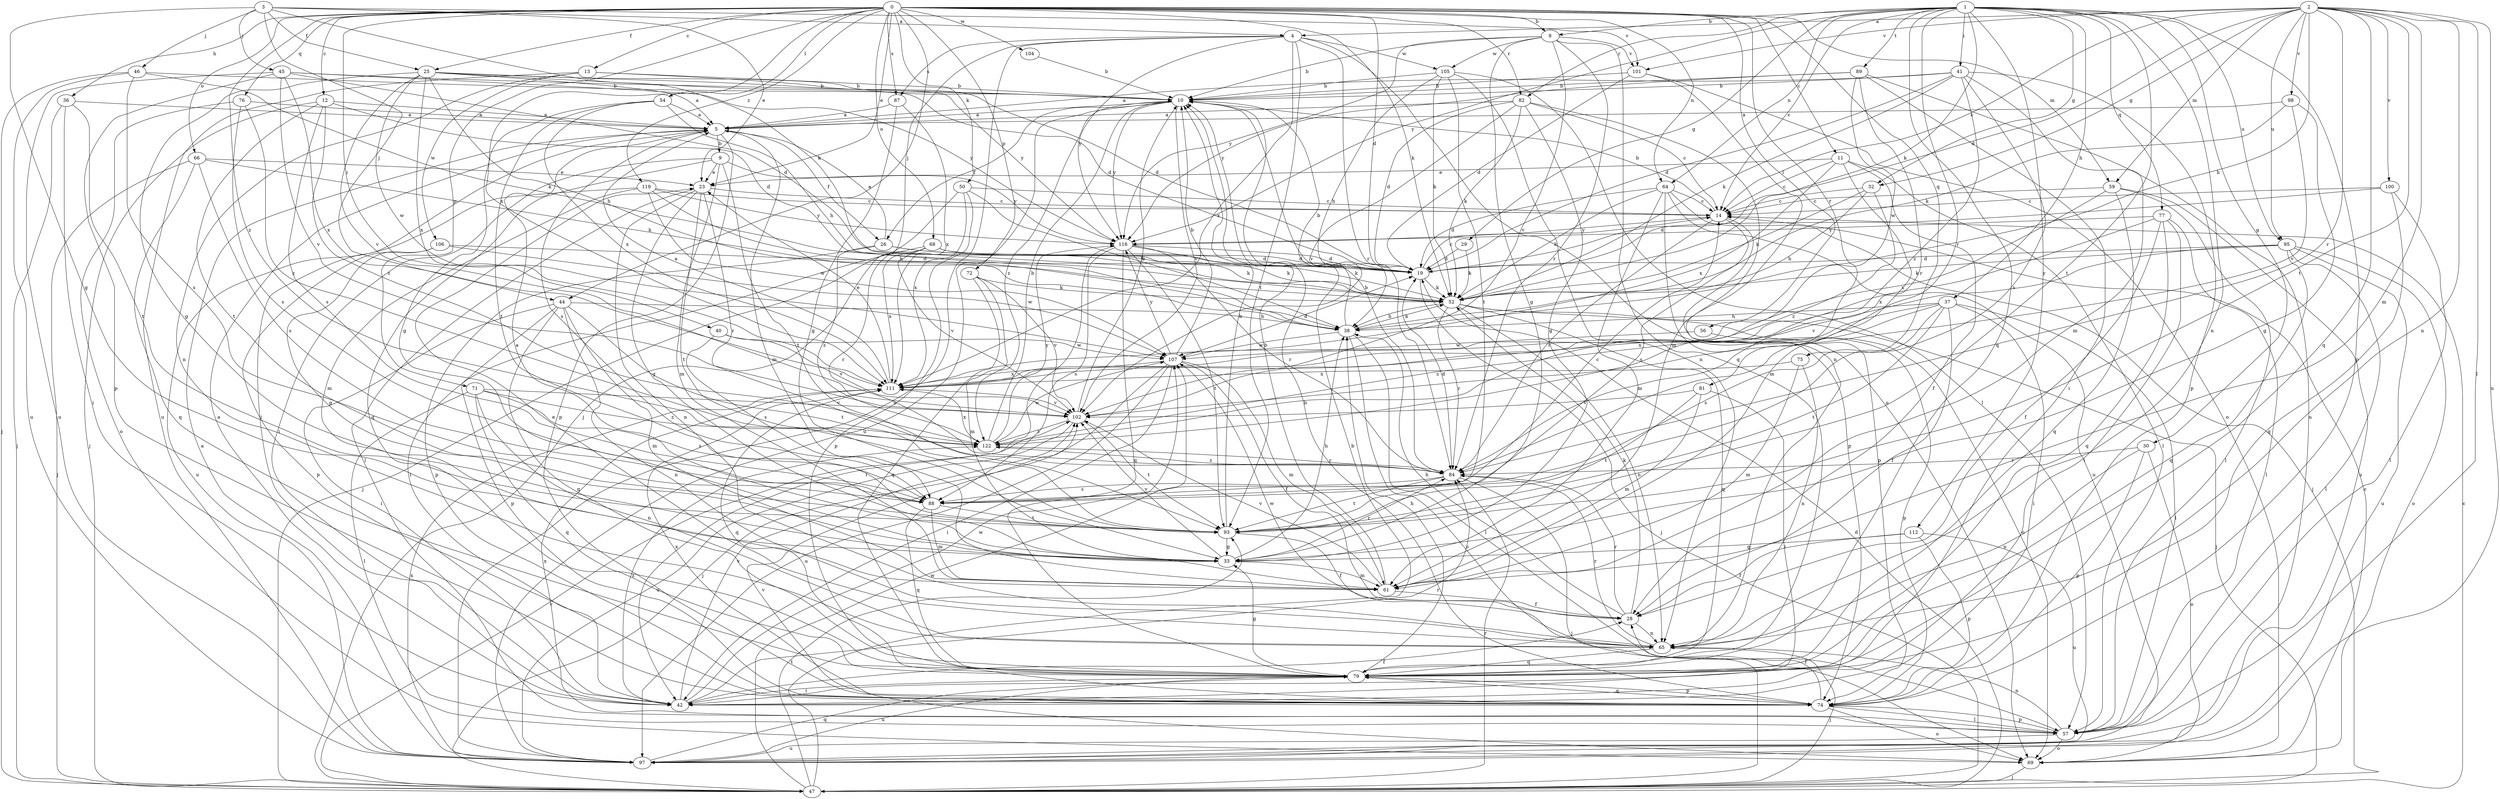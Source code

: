 strict digraph  {
0;
1;
2;
3;
4;
5;
8;
9;
10;
11;
12;
13;
14;
19;
23;
25;
26;
28;
29;
30;
32;
33;
36;
37;
38;
40;
41;
42;
44;
45;
46;
47;
50;
52;
54;
56;
57;
59;
61;
64;
65;
66;
68;
69;
71;
72;
74;
75;
76;
77;
79;
81;
82;
84;
87;
88;
89;
93;
95;
97;
98;
100;
101;
102;
104;
105;
106;
107;
111;
112;
116;
119;
122;
0 -> 8  [label=b];
0 -> 11  [label=c];
0 -> 12  [label=c];
0 -> 13  [label=c];
0 -> 19  [label=d];
0 -> 23  [label=e];
0 -> 25  [label=f];
0 -> 36  [label=h];
0 -> 40  [label=i];
0 -> 44  [label=j];
0 -> 50  [label=k];
0 -> 52  [label=k];
0 -> 54  [label=l];
0 -> 56  [label=l];
0 -> 59  [label=m];
0 -> 64  [label=n];
0 -> 66  [label=o];
0 -> 68  [label=o];
0 -> 71  [label=p];
0 -> 72  [label=p];
0 -> 75  [label=q];
0 -> 76  [label=q];
0 -> 81  [label=r];
0 -> 82  [label=r];
0 -> 87  [label=s];
0 -> 104  [label=w];
0 -> 111  [label=x];
0 -> 119  [label=z];
0 -> 122  [label=z];
1 -> 8  [label=b];
1 -> 14  [label=c];
1 -> 29  [label=g];
1 -> 30  [label=g];
1 -> 32  [label=g];
1 -> 37  [label=h];
1 -> 41  [label=i];
1 -> 52  [label=k];
1 -> 64  [label=n];
1 -> 65  [label=n];
1 -> 74  [label=p];
1 -> 77  [label=q];
1 -> 79  [label=q];
1 -> 82  [label=r];
1 -> 84  [label=r];
1 -> 89  [label=t];
1 -> 93  [label=t];
1 -> 95  [label=u];
1 -> 112  [label=y];
1 -> 116  [label=y];
2 -> 4  [label=a];
2 -> 14  [label=c];
2 -> 19  [label=d];
2 -> 32  [label=g];
2 -> 38  [label=h];
2 -> 57  [label=l];
2 -> 59  [label=m];
2 -> 61  [label=m];
2 -> 65  [label=n];
2 -> 79  [label=q];
2 -> 84  [label=r];
2 -> 93  [label=t];
2 -> 95  [label=u];
2 -> 97  [label=u];
2 -> 98  [label=v];
2 -> 100  [label=v];
2 -> 101  [label=v];
3 -> 4  [label=a];
3 -> 23  [label=e];
3 -> 25  [label=f];
3 -> 33  [label=g];
3 -> 44  [label=j];
3 -> 45  [label=j];
3 -> 46  [label=j];
3 -> 52  [label=k];
3 -> 101  [label=v];
4 -> 47  [label=j];
4 -> 69  [label=o];
4 -> 84  [label=r];
4 -> 87  [label=s];
4 -> 93  [label=t];
4 -> 97  [label=u];
4 -> 105  [label=w];
4 -> 111  [label=x];
4 -> 116  [label=y];
5 -> 9  [label=b];
5 -> 26  [label=f];
5 -> 42  [label=i];
5 -> 61  [label=m];
5 -> 74  [label=p];
5 -> 88  [label=s];
8 -> 10  [label=b];
8 -> 33  [label=g];
8 -> 79  [label=q];
8 -> 84  [label=r];
8 -> 101  [label=v];
8 -> 102  [label=v];
8 -> 105  [label=w];
8 -> 116  [label=y];
9 -> 23  [label=e];
9 -> 42  [label=i];
9 -> 61  [label=m];
9 -> 79  [label=q];
9 -> 93  [label=t];
9 -> 116  [label=y];
10 -> 5  [label=a];
10 -> 26  [label=f];
10 -> 97  [label=u];
10 -> 102  [label=v];
10 -> 116  [label=y];
10 -> 122  [label=z];
11 -> 14  [label=c];
11 -> 23  [label=e];
11 -> 28  [label=f];
11 -> 57  [label=l];
11 -> 61  [label=m];
11 -> 111  [label=x];
12 -> 5  [label=a];
12 -> 19  [label=d];
12 -> 47  [label=j];
12 -> 88  [label=s];
12 -> 93  [label=t];
12 -> 122  [label=z];
13 -> 10  [label=b];
13 -> 19  [label=d];
13 -> 65  [label=n];
13 -> 97  [label=u];
13 -> 106  [label=w];
14 -> 10  [label=b];
14 -> 74  [label=p];
14 -> 84  [label=r];
14 -> 88  [label=s];
14 -> 116  [label=y];
19 -> 14  [label=c];
19 -> 47  [label=j];
19 -> 52  [label=k];
23 -> 14  [label=c];
23 -> 33  [label=g];
23 -> 57  [label=l];
23 -> 65  [label=n];
23 -> 84  [label=r];
23 -> 93  [label=t];
25 -> 5  [label=a];
25 -> 10  [label=b];
25 -> 19  [label=d];
25 -> 33  [label=g];
25 -> 38  [label=h];
25 -> 102  [label=v];
25 -> 107  [label=w];
25 -> 111  [label=x];
25 -> 116  [label=y];
26 -> 5  [label=a];
26 -> 19  [label=d];
26 -> 52  [label=k];
26 -> 74  [label=p];
26 -> 122  [label=z];
28 -> 38  [label=h];
28 -> 52  [label=k];
28 -> 65  [label=n];
28 -> 84  [label=r];
29 -> 19  [label=d];
29 -> 52  [label=k];
30 -> 65  [label=n];
30 -> 69  [label=o];
30 -> 74  [label=p];
30 -> 84  [label=r];
32 -> 14  [label=c];
32 -> 38  [label=h];
32 -> 52  [label=k];
32 -> 122  [label=z];
33 -> 5  [label=a];
33 -> 38  [label=h];
33 -> 61  [label=m];
33 -> 84  [label=r];
33 -> 102  [label=v];
36 -> 5  [label=a];
36 -> 42  [label=i];
36 -> 47  [label=j];
36 -> 93  [label=t];
37 -> 28  [label=f];
37 -> 38  [label=h];
37 -> 42  [label=i];
37 -> 57  [label=l];
37 -> 88  [label=s];
37 -> 93  [label=t];
37 -> 111  [label=x];
37 -> 122  [label=z];
38 -> 10  [label=b];
38 -> 52  [label=k];
38 -> 57  [label=l];
38 -> 69  [label=o];
38 -> 107  [label=w];
40 -> 88  [label=s];
40 -> 102  [label=v];
40 -> 107  [label=w];
41 -> 5  [label=a];
41 -> 10  [label=b];
41 -> 19  [label=d];
41 -> 52  [label=k];
41 -> 61  [label=m];
41 -> 74  [label=p];
41 -> 88  [label=s];
41 -> 122  [label=z];
42 -> 5  [label=a];
42 -> 28  [label=f];
42 -> 84  [label=r];
42 -> 102  [label=v];
42 -> 107  [label=w];
42 -> 122  [label=z];
44 -> 38  [label=h];
44 -> 42  [label=i];
44 -> 61  [label=m];
44 -> 65  [label=n];
44 -> 74  [label=p];
44 -> 79  [label=q];
44 -> 93  [label=t];
45 -> 10  [label=b];
45 -> 19  [label=d];
45 -> 74  [label=p];
45 -> 97  [label=u];
45 -> 102  [label=v];
45 -> 111  [label=x];
45 -> 116  [label=y];
46 -> 10  [label=b];
46 -> 47  [label=j];
46 -> 52  [label=k];
46 -> 88  [label=s];
46 -> 97  [label=u];
47 -> 10  [label=b];
47 -> 14  [label=c];
47 -> 19  [label=d];
47 -> 84  [label=r];
47 -> 93  [label=t];
47 -> 102  [label=v];
47 -> 107  [label=w];
50 -> 14  [label=c];
50 -> 38  [label=h];
50 -> 47  [label=j];
50 -> 74  [label=p];
50 -> 111  [label=x];
52 -> 38  [label=h];
52 -> 47  [label=j];
52 -> 65  [label=n];
52 -> 69  [label=o];
52 -> 79  [label=q];
52 -> 84  [label=r];
54 -> 5  [label=a];
54 -> 33  [label=g];
54 -> 38  [label=h];
54 -> 93  [label=t];
54 -> 111  [label=x];
56 -> 74  [label=p];
56 -> 107  [label=w];
57 -> 65  [label=n];
57 -> 69  [label=o];
57 -> 74  [label=p];
57 -> 97  [label=u];
57 -> 111  [label=x];
59 -> 14  [label=c];
59 -> 57  [label=l];
59 -> 79  [label=q];
59 -> 97  [label=u];
59 -> 111  [label=x];
61 -> 10  [label=b];
61 -> 28  [label=f];
61 -> 102  [label=v];
64 -> 14  [label=c];
64 -> 19  [label=d];
64 -> 47  [label=j];
64 -> 52  [label=k];
64 -> 61  [label=m];
64 -> 74  [label=p];
64 -> 97  [label=u];
65 -> 23  [label=e];
65 -> 47  [label=j];
65 -> 79  [label=q];
65 -> 84  [label=r];
65 -> 107  [label=w];
66 -> 23  [label=e];
66 -> 47  [label=j];
66 -> 52  [label=k];
66 -> 79  [label=q];
66 -> 88  [label=s];
68 -> 19  [label=d];
68 -> 42  [label=i];
68 -> 52  [label=k];
68 -> 84  [label=r];
68 -> 102  [label=v];
68 -> 111  [label=x];
69 -> 14  [label=c];
69 -> 47  [label=j];
69 -> 102  [label=v];
71 -> 57  [label=l];
71 -> 65  [label=n];
71 -> 79  [label=q];
71 -> 88  [label=s];
71 -> 102  [label=v];
71 -> 122  [label=z];
72 -> 52  [label=k];
72 -> 61  [label=m];
72 -> 79  [label=q];
72 -> 102  [label=v];
74 -> 10  [label=b];
74 -> 28  [label=f];
74 -> 57  [label=l];
74 -> 69  [label=o];
74 -> 79  [label=q];
74 -> 111  [label=x];
75 -> 61  [label=m];
75 -> 65  [label=n];
75 -> 111  [label=x];
76 -> 5  [label=a];
76 -> 69  [label=o];
76 -> 88  [label=s];
76 -> 122  [label=z];
77 -> 28  [label=f];
77 -> 42  [label=i];
77 -> 57  [label=l];
77 -> 79  [label=q];
77 -> 111  [label=x];
77 -> 116  [label=y];
79 -> 33  [label=g];
79 -> 38  [label=h];
79 -> 42  [label=i];
79 -> 74  [label=p];
79 -> 97  [label=u];
81 -> 42  [label=i];
81 -> 61  [label=m];
81 -> 93  [label=t];
81 -> 102  [label=v];
82 -> 5  [label=a];
82 -> 14  [label=c];
82 -> 19  [label=d];
82 -> 33  [label=g];
82 -> 52  [label=k];
82 -> 61  [label=m];
82 -> 102  [label=v];
84 -> 10  [label=b];
84 -> 19  [label=d];
84 -> 47  [label=j];
84 -> 88  [label=s];
84 -> 93  [label=t];
84 -> 122  [label=z];
87 -> 5  [label=a];
87 -> 33  [label=g];
87 -> 111  [label=x];
88 -> 14  [label=c];
88 -> 61  [label=m];
88 -> 79  [label=q];
88 -> 93  [label=t];
89 -> 10  [label=b];
89 -> 42  [label=i];
89 -> 84  [label=r];
89 -> 97  [label=u];
89 -> 107  [label=w];
89 -> 116  [label=y];
93 -> 10  [label=b];
93 -> 28  [label=f];
93 -> 33  [label=g];
95 -> 19  [label=d];
95 -> 52  [label=k];
95 -> 57  [label=l];
95 -> 69  [label=o];
95 -> 79  [label=q];
95 -> 97  [label=u];
95 -> 102  [label=v];
97 -> 5  [label=a];
97 -> 79  [label=q];
97 -> 111  [label=x];
98 -> 5  [label=a];
98 -> 33  [label=g];
98 -> 52  [label=k];
98 -> 102  [label=v];
100 -> 14  [label=c];
100 -> 19  [label=d];
100 -> 57  [label=l];
100 -> 79  [label=q];
101 -> 10  [label=b];
101 -> 19  [label=d];
101 -> 65  [label=n];
101 -> 69  [label=o];
102 -> 10  [label=b];
102 -> 93  [label=t];
102 -> 97  [label=u];
102 -> 122  [label=z];
104 -> 10  [label=b];
105 -> 10  [label=b];
105 -> 38  [label=h];
105 -> 52  [label=k];
105 -> 57  [label=l];
105 -> 65  [label=n];
105 -> 93  [label=t];
106 -> 19  [label=d];
106 -> 33  [label=g];
106 -> 74  [label=p];
106 -> 107  [label=w];
107 -> 10  [label=b];
107 -> 19  [label=d];
107 -> 28  [label=f];
107 -> 42  [label=i];
107 -> 47  [label=j];
107 -> 61  [label=m];
107 -> 97  [label=u];
107 -> 111  [label=x];
107 -> 116  [label=y];
111 -> 5  [label=a];
111 -> 23  [label=e];
111 -> 79  [label=q];
111 -> 102  [label=v];
112 -> 28  [label=f];
112 -> 33  [label=g];
112 -> 74  [label=p];
112 -> 97  [label=u];
116 -> 19  [label=d];
116 -> 42  [label=i];
116 -> 52  [label=k];
116 -> 79  [label=q];
116 -> 84  [label=r];
116 -> 88  [label=s];
116 -> 93  [label=t];
119 -> 14  [label=c];
119 -> 38  [label=h];
119 -> 61  [label=m];
119 -> 97  [label=u];
119 -> 107  [label=w];
119 -> 116  [label=y];
122 -> 10  [label=b];
122 -> 84  [label=r];
122 -> 107  [label=w];
122 -> 111  [label=x];
122 -> 116  [label=y];
}
